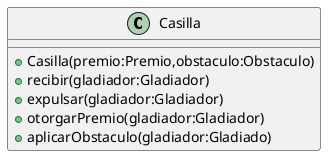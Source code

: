 @startuml
class Casilla {
    + Casilla(premio:Premio,obstaculo:Obstaculo)
    + recibir(gladiador:Gladiador)
    + expulsar(gladiador:Gladiador)
    + otorgarPremio(gladiador:Gladiador)
    + aplicarObstaculo(gladiador:Gladiado)
}
@enduml